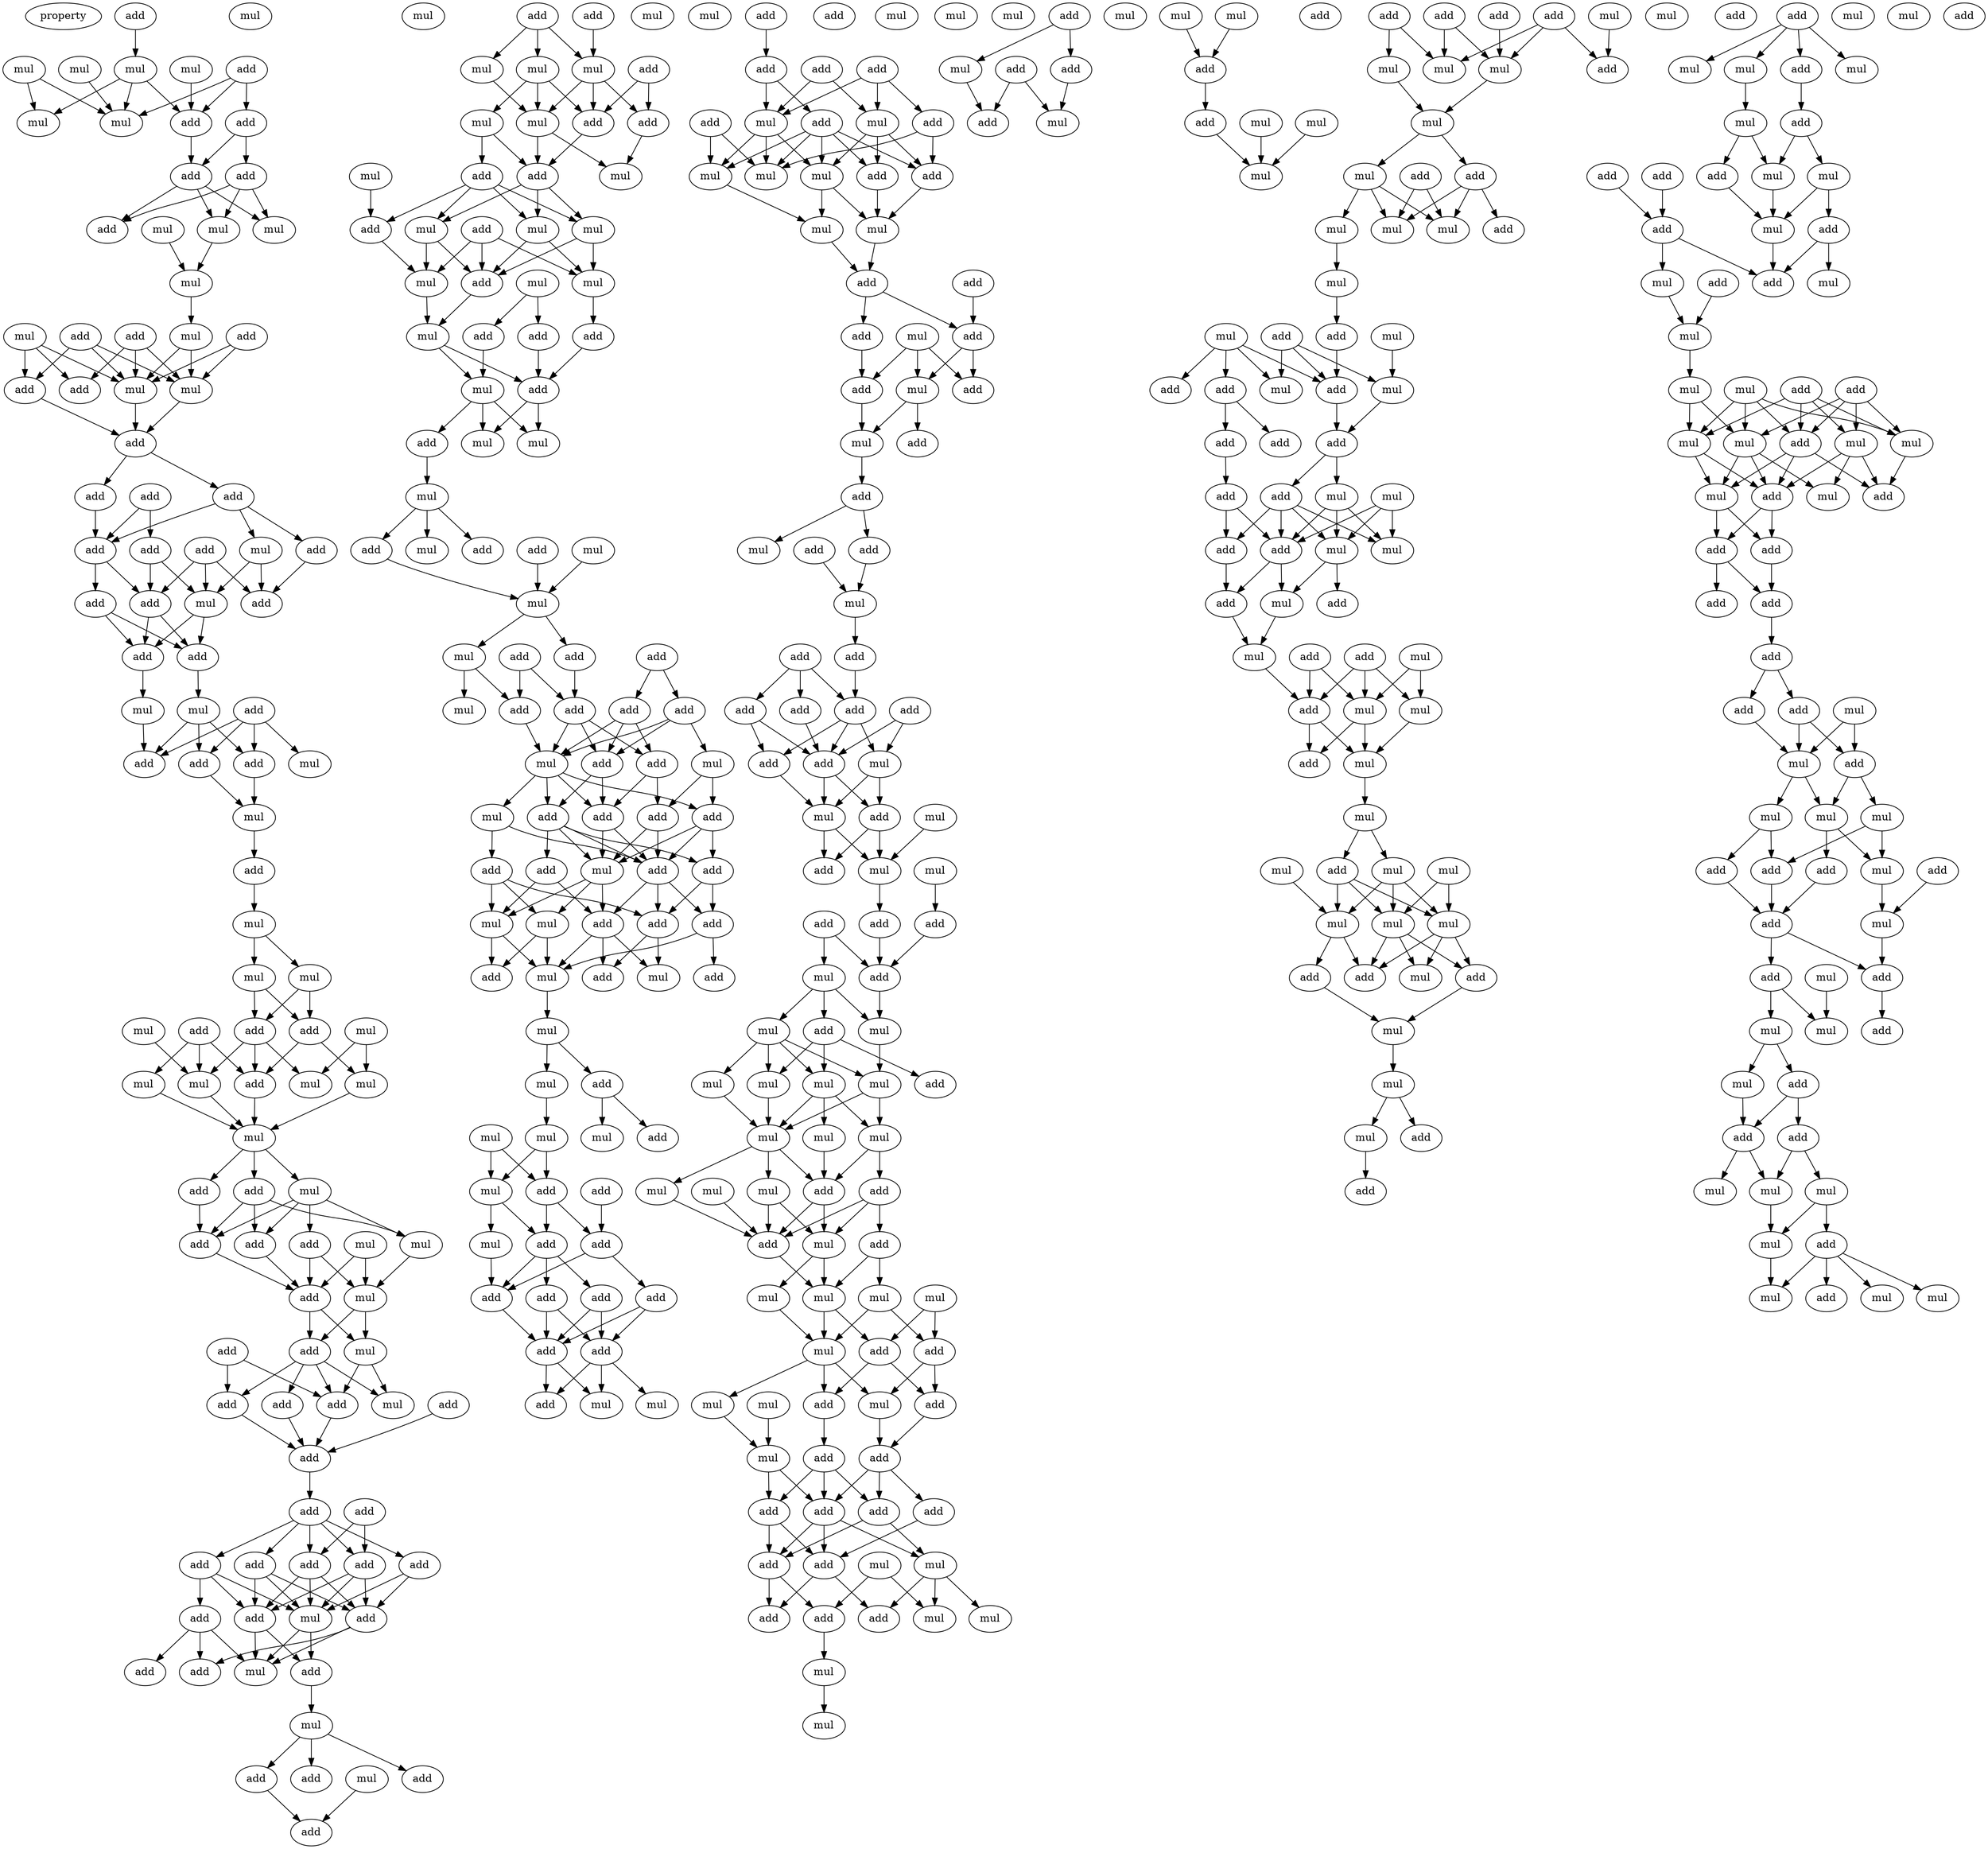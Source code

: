 digraph {
    node [fontcolor=black]
    property [mul=2,lf=1.5]
    0 [ label = add ];
    1 [ label = mul ];
    2 [ label = mul ];
    3 [ label = mul ];
    4 [ label = mul ];
    5 [ label = add ];
    6 [ label = mul ];
    7 [ label = mul ];
    8 [ label = add ];
    9 [ label = add ];
    10 [ label = add ];
    11 [ label = add ];
    12 [ label = mul ];
    13 [ label = mul ];
    14 [ label = mul ];
    15 [ label = add ];
    16 [ label = mul ];
    17 [ label = mul ];
    18 [ label = add ];
    19 [ label = add ];
    20 [ label = add ];
    21 [ label = mul ];
    22 [ label = mul ];
    23 [ label = add ];
    24 [ label = add ];
    25 [ label = mul ];
    26 [ label = mul ];
    27 [ label = add ];
    28 [ label = add ];
    29 [ label = add ];
    30 [ label = add ];
    31 [ label = add ];
    32 [ label = add ];
    33 [ label = mul ];
    34 [ label = add ];
    35 [ label = add ];
    36 [ label = add ];
    37 [ label = add ];
    38 [ label = mul ];
    39 [ label = add ];
    40 [ label = add ];
    41 [ label = add ];
    42 [ label = mul ];
    43 [ label = add ];
    44 [ label = mul ];
    45 [ label = add ];
    46 [ label = add ];
    47 [ label = add ];
    48 [ label = mul ];
    49 [ label = mul ];
    50 [ label = add ];
    51 [ label = mul ];
    52 [ label = mul ];
    53 [ label = mul ];
    54 [ label = add ];
    55 [ label = add ];
    56 [ label = mul ];
    57 [ label = add ];
    58 [ label = mul ];
    59 [ label = mul ];
    60 [ label = mul ];
    61 [ label = mul ];
    62 [ label = add ];
    63 [ label = mul ];
    64 [ label = mul ];
    65 [ label = mul ];
    66 [ label = add ];
    67 [ label = add ];
    68 [ label = mul ];
    69 [ label = add ];
    70 [ label = add ];
    71 [ label = add ];
    72 [ label = mul ];
    73 [ label = mul ];
    74 [ label = add ];
    75 [ label = mul ];
    76 [ label = add ];
    77 [ label = add ];
    78 [ label = add ];
    79 [ label = mul ];
    80 [ label = add ];
    81 [ label = add ];
    82 [ label = add ];
    83 [ label = add ];
    84 [ label = add ];
    85 [ label = add ];
    86 [ label = add ];
    87 [ label = add ];
    88 [ label = add ];
    89 [ label = add ];
    90 [ label = add ];
    91 [ label = add ];
    92 [ label = mul ];
    93 [ label = add ];
    94 [ label = add ];
    95 [ label = add ];
    96 [ label = mul ];
    97 [ label = add ];
    98 [ label = add ];
    99 [ label = mul ];
    100 [ label = add ];
    101 [ label = mul ];
    102 [ label = add ];
    103 [ label = mul ];
    104 [ label = add ];
    105 [ label = add ];
    106 [ label = add ];
    107 [ label = add ];
    108 [ label = add ];
    109 [ label = mul ];
    110 [ label = mul ];
    111 [ label = mul ];
    112 [ label = mul ];
    113 [ label = add ];
    114 [ label = mul ];
    115 [ label = mul ];
    116 [ label = add ];
    117 [ label = add ];
    118 [ label = mul ];
    119 [ label = add ];
    120 [ label = mul ];
    121 [ label = mul ];
    122 [ label = add ];
    123 [ label = mul ];
    124 [ label = add ];
    125 [ label = mul ];
    126 [ label = mul ];
    127 [ label = mul ];
    128 [ label = mul ];
    129 [ label = add ];
    130 [ label = add ];
    131 [ label = mul ];
    132 [ label = add ];
    133 [ label = add ];
    134 [ label = mul ];
    135 [ label = add ];
    136 [ label = mul ];
    137 [ label = mul ];
    138 [ label = add ];
    139 [ label = mul ];
    140 [ label = mul ];
    141 [ label = add ];
    142 [ label = mul ];
    143 [ label = add ];
    144 [ label = add ];
    145 [ label = mul ];
    146 [ label = mul ];
    147 [ label = add ];
    148 [ label = add ];
    149 [ label = add ];
    150 [ label = add ];
    151 [ label = add ];
    152 [ label = add ];
    153 [ label = add ];
    154 [ label = mul ];
    155 [ label = add ];
    156 [ label = mul ];
    157 [ label = mul ];
    158 [ label = add ];
    159 [ label = mul ];
    160 [ label = add ];
    161 [ label = add ];
    162 [ label = add ];
    163 [ label = add ];
    164 [ label = mul ];
    165 [ label = add ];
    166 [ label = add ];
    167 [ label = add ];
    168 [ label = add ];
    169 [ label = add ];
    170 [ label = add ];
    171 [ label = mul ];
    172 [ label = add ];
    173 [ label = mul ];
    174 [ label = mul ];
    175 [ label = mul ];
    176 [ label = add ];
    177 [ label = add ];
    178 [ label = add ];
    179 [ label = mul ];
    180 [ label = mul ];
    181 [ label = add ];
    182 [ label = mul ];
    183 [ label = mul ];
    184 [ label = mul ];
    185 [ label = mul ];
    186 [ label = add ];
    187 [ label = add ];
    188 [ label = add ];
    189 [ label = mul ];
    190 [ label = add ];
    191 [ label = add ];
    192 [ label = mul ];
    193 [ label = add ];
    194 [ label = add ];
    195 [ label = add ];
    196 [ label = add ];
    197 [ label = add ];
    198 [ label = add ];
    199 [ label = mul ];
    200 [ label = add ];
    201 [ label = mul ];
    202 [ label = add ];
    203 [ label = add ];
    204 [ label = add ];
    205 [ label = add ];
    206 [ label = add ];
    207 [ label = mul ];
    208 [ label = add ];
    209 [ label = add ];
    210 [ label = mul ];
    211 [ label = mul ];
    212 [ label = add ];
    213 [ label = add ];
    214 [ label = mul ];
    215 [ label = mul ];
    216 [ label = mul ];
    217 [ label = mul ];
    218 [ label = add ];
    219 [ label = add ];
    220 [ label = add ];
    221 [ label = add ];
    222 [ label = add ];
    223 [ label = mul ];
    224 [ label = add ];
    225 [ label = mul ];
    226 [ label = add ];
    227 [ label = mul ];
    228 [ label = mul ];
    229 [ label = add ];
    230 [ label = add ];
    231 [ label = mul ];
    232 [ label = mul ];
    233 [ label = mul ];
    234 [ label = add ];
    235 [ label = add ];
    236 [ label = mul ];
    237 [ label = add ];
    238 [ label = add ];
    239 [ label = add ];
    240 [ label = add ];
    241 [ label = add ];
    242 [ label = add ];
    243 [ label = mul ];
    244 [ label = add ];
    245 [ label = add ];
    246 [ label = mul ];
    247 [ label = add ];
    248 [ label = mul ];
    249 [ label = mul ];
    250 [ label = add ];
    251 [ label = mul ];
    252 [ label = add ];
    253 [ label = add ];
    254 [ label = add ];
    255 [ label = mul ];
    256 [ label = add ];
    257 [ label = add ];
    258 [ label = mul ];
    259 [ label = mul ];
    260 [ label = mul ];
    261 [ label = mul ];
    262 [ label = mul ];
    263 [ label = add ];
    264 [ label = mul ];
    265 [ label = mul ];
    266 [ label = mul ];
    267 [ label = mul ];
    268 [ label = add ];
    269 [ label = mul ];
    270 [ label = mul ];
    271 [ label = add ];
    272 [ label = mul ];
    273 [ label = add ];
    274 [ label = mul ];
    275 [ label = add ];
    276 [ label = mul ];
    277 [ label = mul ];
    278 [ label = mul ];
    279 [ label = mul ];
    280 [ label = add ];
    281 [ label = add ];
    282 [ label = mul ];
    283 [ label = add ];
    284 [ label = mul ];
    285 [ label = add ];
    286 [ label = mul ];
    287 [ label = mul ];
    288 [ label = mul ];
    289 [ label = add ];
    290 [ label = add ];
    291 [ label = add ];
    292 [ label = add ];
    293 [ label = add ];
    294 [ label = add ];
    295 [ label = add ];
    296 [ label = mul ];
    297 [ label = mul ];
    298 [ label = add ];
    299 [ label = mul ];
    300 [ label = add ];
    301 [ label = mul ];
    302 [ label = add ];
    303 [ label = add ];
    304 [ label = add ];
    305 [ label = mul ];
    306 [ label = mul ];
    307 [ label = mul ];
    308 [ label = add ];
    309 [ label = mul ];
    310 [ label = add ];
    311 [ label = add ];
    312 [ label = mul ];
    313 [ label = mul ];
    314 [ label = mul ];
    315 [ label = add ];
    316 [ label = add ];
    317 [ label = add ];
    318 [ label = mul ];
    319 [ label = mul ];
    320 [ label = mul ];
    321 [ label = add ];
    322 [ label = add ];
    323 [ label = mul ];
    324 [ label = add ];
    325 [ label = add ];
    326 [ label = mul ];
    327 [ label = mul ];
    328 [ label = mul ];
    329 [ label = add ];
    330 [ label = mul ];
    331 [ label = add ];
    332 [ label = add ];
    333 [ label = mul ];
    334 [ label = add ];
    335 [ label = mul ];
    336 [ label = mul ];
    337 [ label = mul ];
    338 [ label = mul ];
    339 [ label = mul ];
    340 [ label = mul ];
    341 [ label = add ];
    342 [ label = add ];
    343 [ label = mul ];
    344 [ label = add ];
    345 [ label = mul ];
    346 [ label = add ];
    347 [ label = add ];
    348 [ label = mul ];
    349 [ label = add ];
    350 [ label = add ];
    351 [ label = add ];
    352 [ label = mul ];
    353 [ label = add ];
    354 [ label = mul ];
    355 [ label = add ];
    356 [ label = add ];
    357 [ label = add ];
    358 [ label = mul ];
    359 [ label = mul ];
    360 [ label = add ];
    361 [ label = add ];
    362 [ label = mul ];
    363 [ label = mul ];
    364 [ label = mul ];
    365 [ label = add ];
    366 [ label = add ];
    367 [ label = mul ];
    368 [ label = mul ];
    369 [ label = add ];
    370 [ label = mul ];
    371 [ label = add ];
    372 [ label = mul ];
    373 [ label = mul ];
    374 [ label = mul ];
    375 [ label = mul ];
    376 [ label = add ];
    377 [ label = mul ];
    378 [ label = mul ];
    379 [ label = mul ];
    380 [ label = add ];
    381 [ label = add ];
    382 [ label = add ];
    383 [ label = mul ];
    384 [ label = mul ];
    385 [ label = mul ];
    386 [ label = add ];
    387 [ label = mul ];
    388 [ label = add ];
    389 [ label = add ];
    390 [ label = add ];
    391 [ label = mul ];
    392 [ label = add ];
    393 [ label = mul ];
    394 [ label = mul ];
    395 [ label = mul ];
    396 [ label = add ];
    397 [ label = mul ];
    398 [ label = add ];
    399 [ label = add ];
    400 [ label = mul ];
    401 [ label = add ];
    402 [ label = add ];
    403 [ label = mul ];
    404 [ label = add ];
    405 [ label = mul ];
    406 [ label = add ];
    407 [ label = add ];
    408 [ label = mul ];
    409 [ label = mul ];
    410 [ label = mul ];
    411 [ label = add ];
    412 [ label = add ];
    413 [ label = mul ];
    414 [ label = mul ];
    415 [ label = mul ];
    416 [ label = mul ];
    417 [ label = add ];
    418 [ label = mul ];
    419 [ label = mul ];
    420 [ label = mul ];
    421 [ label = mul ];
    422 [ label = add ];
    423 [ label = add ];
    424 [ label = add ];
    425 [ label = add ];
    426 [ label = add ];
    427 [ label = add ];
    428 [ label = add ];
    429 [ label = add ];
    430 [ label = add ];
    431 [ label = mul ];
    432 [ label = mul ];
    433 [ label = mul ];
    434 [ label = add ];
    435 [ label = mul ];
    436 [ label = mul ];
    437 [ label = mul ];
    438 [ label = add ];
    439 [ label = add ];
    440 [ label = add ];
    441 [ label = mul ];
    442 [ label = add ];
    443 [ label = mul ];
    444 [ label = add ];
    445 [ label = mul ];
    446 [ label = add ];
    447 [ label = add ];
    448 [ label = add ];
    449 [ label = mul ];
    450 [ label = mul ];
    451 [ label = mul ];
    452 [ label = add ];
    453 [ label = add ];
    454 [ label = add ];
    455 [ label = add ];
    456 [ label = mul ];
    457 [ label = mul ];
    458 [ label = mul ];
    459 [ label = add ];
    460 [ label = mul ];
    461 [ label = mul ];
    462 [ label = add ];
    463 [ label = mul ];
    464 [ label = mul ];
    0 -> 1 [ name = 0 ];
    1 -> 6 [ name = 1 ];
    1 -> 7 [ name = 2 ];
    1 -> 8 [ name = 3 ];
    2 -> 7 [ name = 4 ];
    3 -> 6 [ name = 5 ];
    3 -> 7 [ name = 6 ];
    4 -> 8 [ name = 7 ];
    5 -> 7 [ name = 8 ];
    5 -> 8 [ name = 9 ];
    5 -> 9 [ name = 10 ];
    8 -> 10 [ name = 11 ];
    9 -> 10 [ name = 12 ];
    9 -> 11 [ name = 13 ];
    10 -> 13 [ name = 14 ];
    10 -> 14 [ name = 15 ];
    10 -> 15 [ name = 16 ];
    11 -> 13 [ name = 17 ];
    11 -> 14 [ name = 18 ];
    11 -> 15 [ name = 19 ];
    12 -> 17 [ name = 20 ];
    14 -> 17 [ name = 21 ];
    17 -> 21 [ name = 22 ];
    18 -> 23 [ name = 23 ];
    18 -> 25 [ name = 24 ];
    18 -> 26 [ name = 25 ];
    19 -> 25 [ name = 26 ];
    19 -> 26 [ name = 27 ];
    20 -> 24 [ name = 28 ];
    20 -> 25 [ name = 29 ];
    20 -> 26 [ name = 30 ];
    21 -> 25 [ name = 31 ];
    21 -> 26 [ name = 32 ];
    22 -> 23 [ name = 33 ];
    22 -> 24 [ name = 34 ];
    22 -> 25 [ name = 35 ];
    24 -> 27 [ name = 36 ];
    25 -> 27 [ name = 37 ];
    26 -> 27 [ name = 38 ];
    27 -> 28 [ name = 39 ];
    27 -> 30 [ name = 40 ];
    28 -> 32 [ name = 41 ];
    28 -> 33 [ name = 42 ];
    28 -> 35 [ name = 43 ];
    29 -> 31 [ name = 44 ];
    29 -> 32 [ name = 45 ];
    30 -> 32 [ name = 46 ];
    31 -> 38 [ name = 47 ];
    31 -> 39 [ name = 48 ];
    32 -> 36 [ name = 49 ];
    32 -> 39 [ name = 50 ];
    33 -> 37 [ name = 51 ];
    33 -> 38 [ name = 52 ];
    34 -> 37 [ name = 53 ];
    34 -> 38 [ name = 54 ];
    34 -> 39 [ name = 55 ];
    35 -> 37 [ name = 56 ];
    36 -> 40 [ name = 57 ];
    36 -> 41 [ name = 58 ];
    38 -> 40 [ name = 59 ];
    38 -> 41 [ name = 60 ];
    39 -> 40 [ name = 61 ];
    39 -> 41 [ name = 62 ];
    40 -> 44 [ name = 63 ];
    41 -> 42 [ name = 64 ];
    42 -> 45 [ name = 65 ];
    43 -> 45 [ name = 66 ];
    43 -> 46 [ name = 67 ];
    43 -> 47 [ name = 68 ];
    43 -> 48 [ name = 69 ];
    44 -> 45 [ name = 70 ];
    44 -> 46 [ name = 71 ];
    44 -> 47 [ name = 72 ];
    46 -> 49 [ name = 73 ];
    47 -> 49 [ name = 74 ];
    49 -> 50 [ name = 75 ];
    50 -> 51 [ name = 76 ];
    51 -> 52 [ name = 77 ];
    51 -> 53 [ name = 78 ];
    52 -> 54 [ name = 79 ];
    52 -> 55 [ name = 80 ];
    53 -> 54 [ name = 81 ];
    53 -> 55 [ name = 82 ];
    54 -> 60 [ name = 83 ];
    54 -> 62 [ name = 84 ];
    55 -> 59 [ name = 85 ];
    55 -> 62 [ name = 86 ];
    55 -> 63 [ name = 87 ];
    56 -> 59 [ name = 88 ];
    57 -> 59 [ name = 89 ];
    57 -> 61 [ name = 90 ];
    57 -> 62 [ name = 91 ];
    58 -> 60 [ name = 92 ];
    58 -> 63 [ name = 93 ];
    59 -> 64 [ name = 94 ];
    60 -> 64 [ name = 95 ];
    61 -> 64 [ name = 96 ];
    62 -> 64 [ name = 97 ];
    64 -> 65 [ name = 98 ];
    64 -> 66 [ name = 99 ];
    64 -> 67 [ name = 100 ];
    65 -> 69 [ name = 101 ];
    65 -> 70 [ name = 102 ];
    65 -> 71 [ name = 103 ];
    65 -> 72 [ name = 104 ];
    66 -> 69 [ name = 105 ];
    66 -> 71 [ name = 106 ];
    66 -> 72 [ name = 107 ];
    67 -> 71 [ name = 108 ];
    68 -> 73 [ name = 109 ];
    68 -> 74 [ name = 110 ];
    69 -> 74 [ name = 111 ];
    70 -> 73 [ name = 112 ];
    70 -> 74 [ name = 113 ];
    71 -> 74 [ name = 114 ];
    72 -> 73 [ name = 115 ];
    73 -> 75 [ name = 116 ];
    73 -> 76 [ name = 117 ];
    74 -> 75 [ name = 118 ];
    74 -> 76 [ name = 119 ];
    75 -> 79 [ name = 120 ];
    75 -> 81 [ name = 121 ];
    76 -> 79 [ name = 122 ];
    76 -> 80 [ name = 123 ];
    76 -> 81 [ name = 124 ];
    76 -> 82 [ name = 125 ];
    77 -> 81 [ name = 126 ];
    77 -> 82 [ name = 127 ];
    78 -> 83 [ name = 128 ];
    80 -> 83 [ name = 129 ];
    81 -> 83 [ name = 130 ];
    82 -> 83 [ name = 131 ];
    83 -> 84 [ name = 132 ];
    84 -> 86 [ name = 133 ];
    84 -> 87 [ name = 134 ];
    84 -> 88 [ name = 135 ];
    84 -> 89 [ name = 136 ];
    84 -> 90 [ name = 137 ];
    85 -> 86 [ name = 138 ];
    85 -> 89 [ name = 139 ];
    86 -> 92 [ name = 140 ];
    86 -> 93 [ name = 141 ];
    86 -> 94 [ name = 142 ];
    87 -> 91 [ name = 143 ];
    87 -> 92 [ name = 144 ];
    87 -> 93 [ name = 145 ];
    88 -> 92 [ name = 146 ];
    88 -> 94 [ name = 147 ];
    89 -> 92 [ name = 148 ];
    89 -> 93 [ name = 149 ];
    89 -> 94 [ name = 150 ];
    90 -> 92 [ name = 151 ];
    90 -> 93 [ name = 152 ];
    90 -> 94 [ name = 153 ];
    91 -> 95 [ name = 154 ];
    91 -> 96 [ name = 155 ];
    91 -> 97 [ name = 156 ];
    92 -> 96 [ name = 157 ];
    92 -> 98 [ name = 158 ];
    93 -> 96 [ name = 159 ];
    93 -> 98 [ name = 160 ];
    94 -> 95 [ name = 161 ];
    94 -> 96 [ name = 162 ];
    98 -> 99 [ name = 163 ];
    99 -> 100 [ name = 164 ];
    99 -> 102 [ name = 165 ];
    99 -> 104 [ name = 166 ];
    101 -> 105 [ name = 167 ];
    104 -> 105 [ name = 168 ];
    106 -> 109 [ name = 169 ];
    106 -> 110 [ name = 170 ];
    106 -> 112 [ name = 171 ];
    107 -> 110 [ name = 172 ];
    108 -> 113 [ name = 173 ];
    108 -> 116 [ name = 174 ];
    109 -> 114 [ name = 175 ];
    110 -> 113 [ name = 176 ];
    110 -> 114 [ name = 177 ];
    110 -> 116 [ name = 178 ];
    112 -> 114 [ name = 179 ];
    112 -> 115 [ name = 180 ];
    112 -> 116 [ name = 181 ];
    113 -> 120 [ name = 182 ];
    114 -> 119 [ name = 183 ];
    114 -> 120 [ name = 184 ];
    115 -> 117 [ name = 185 ];
    115 -> 119 [ name = 186 ];
    116 -> 119 [ name = 187 ];
    117 -> 121 [ name = 188 ];
    117 -> 122 [ name = 189 ];
    117 -> 123 [ name = 190 ];
    117 -> 125 [ name = 191 ];
    118 -> 122 [ name = 192 ];
    119 -> 121 [ name = 193 ];
    119 -> 123 [ name = 194 ];
    119 -> 125 [ name = 195 ];
    121 -> 127 [ name = 196 ];
    121 -> 129 [ name = 197 ];
    122 -> 128 [ name = 198 ];
    123 -> 128 [ name = 199 ];
    123 -> 129 [ name = 200 ];
    124 -> 127 [ name = 201 ];
    124 -> 128 [ name = 202 ];
    124 -> 129 [ name = 203 ];
    125 -> 127 [ name = 204 ];
    125 -> 129 [ name = 205 ];
    126 -> 130 [ name = 206 ];
    126 -> 133 [ name = 207 ];
    127 -> 132 [ name = 208 ];
    128 -> 131 [ name = 209 ];
    129 -> 131 [ name = 210 ];
    130 -> 134 [ name = 211 ];
    131 -> 134 [ name = 212 ];
    131 -> 135 [ name = 213 ];
    132 -> 135 [ name = 214 ];
    133 -> 135 [ name = 215 ];
    134 -> 136 [ name = 216 ];
    134 -> 137 [ name = 217 ];
    134 -> 138 [ name = 218 ];
    135 -> 136 [ name = 219 ];
    135 -> 137 [ name = 220 ];
    138 -> 139 [ name = 221 ];
    139 -> 141 [ name = 222 ];
    139 -> 142 [ name = 223 ];
    139 -> 144 [ name = 224 ];
    140 -> 145 [ name = 225 ];
    143 -> 145 [ name = 226 ];
    144 -> 145 [ name = 227 ];
    145 -> 146 [ name = 228 ];
    145 -> 148 [ name = 229 ];
    146 -> 150 [ name = 230 ];
    146 -> 154 [ name = 231 ];
    147 -> 150 [ name = 232 ];
    147 -> 152 [ name = 233 ];
    148 -> 152 [ name = 234 ];
    149 -> 151 [ name = 235 ];
    149 -> 153 [ name = 236 ];
    150 -> 156 [ name = 237 ];
    151 -> 156 [ name = 238 ];
    151 -> 157 [ name = 239 ];
    151 -> 158 [ name = 240 ];
    152 -> 155 [ name = 241 ];
    152 -> 156 [ name = 242 ];
    152 -> 158 [ name = 243 ];
    153 -> 155 [ name = 244 ];
    153 -> 156 [ name = 245 ];
    153 -> 158 [ name = 246 ];
    155 -> 160 [ name = 247 ];
    155 -> 161 [ name = 248 ];
    156 -> 159 [ name = 249 ];
    156 -> 160 [ name = 250 ];
    156 -> 162 [ name = 251 ];
    156 -> 163 [ name = 252 ];
    157 -> 161 [ name = 253 ];
    157 -> 163 [ name = 254 ];
    158 -> 160 [ name = 255 ];
    158 -> 162 [ name = 256 ];
    159 -> 165 [ name = 257 ];
    159 -> 166 [ name = 258 ];
    160 -> 164 [ name = 259 ];
    160 -> 166 [ name = 260 ];
    161 -> 164 [ name = 261 ];
    161 -> 166 [ name = 262 ];
    162 -> 164 [ name = 263 ];
    162 -> 166 [ name = 264 ];
    162 -> 167 [ name = 265 ];
    162 -> 168 [ name = 266 ];
    163 -> 164 [ name = 267 ];
    163 -> 166 [ name = 268 ];
    163 -> 168 [ name = 269 ];
    164 -> 170 [ name = 270 ];
    164 -> 171 [ name = 271 ];
    164 -> 173 [ name = 272 ];
    165 -> 171 [ name = 273 ];
    165 -> 172 [ name = 274 ];
    165 -> 173 [ name = 275 ];
    166 -> 169 [ name = 276 ];
    166 -> 170 [ name = 277 ];
    166 -> 172 [ name = 278 ];
    167 -> 170 [ name = 279 ];
    167 -> 171 [ name = 280 ];
    168 -> 169 [ name = 281 ];
    168 -> 172 [ name = 282 ];
    169 -> 175 [ name = 283 ];
    169 -> 178 [ name = 284 ];
    170 -> 174 [ name = 285 ];
    170 -> 175 [ name = 286 ];
    170 -> 176 [ name = 287 ];
    171 -> 175 [ name = 288 ];
    171 -> 177 [ name = 289 ];
    172 -> 174 [ name = 290 ];
    172 -> 176 [ name = 291 ];
    173 -> 175 [ name = 292 ];
    173 -> 177 [ name = 293 ];
    175 -> 179 [ name = 294 ];
    179 -> 180 [ name = 295 ];
    179 -> 181 [ name = 296 ];
    180 -> 182 [ name = 297 ];
    181 -> 183 [ name = 298 ];
    181 -> 186 [ name = 299 ];
    182 -> 188 [ name = 300 ];
    182 -> 189 [ name = 301 ];
    185 -> 188 [ name = 302 ];
    185 -> 189 [ name = 303 ];
    187 -> 191 [ name = 304 ];
    188 -> 190 [ name = 305 ];
    188 -> 191 [ name = 306 ];
    189 -> 190 [ name = 307 ];
    189 -> 192 [ name = 308 ];
    190 -> 193 [ name = 309 ];
    190 -> 194 [ name = 310 ];
    190 -> 196 [ name = 311 ];
    191 -> 194 [ name = 312 ];
    191 -> 195 [ name = 313 ];
    192 -> 194 [ name = 314 ];
    193 -> 197 [ name = 315 ];
    193 -> 198 [ name = 316 ];
    194 -> 198 [ name = 317 ];
    195 -> 197 [ name = 318 ];
    195 -> 198 [ name = 319 ];
    196 -> 197 [ name = 320 ];
    196 -> 198 [ name = 321 ];
    197 -> 199 [ name = 322 ];
    197 -> 200 [ name = 323 ];
    197 -> 201 [ name = 324 ];
    198 -> 200 [ name = 325 ];
    198 -> 201 [ name = 326 ];
    202 -> 203 [ name = 327 ];
    203 -> 207 [ name = 328 ];
    203 -> 208 [ name = 329 ];
    204 -> 207 [ name = 330 ];
    204 -> 209 [ name = 331 ];
    204 -> 210 [ name = 332 ];
    205 -> 207 [ name = 333 ];
    205 -> 210 [ name = 334 ];
    206 -> 214 [ name = 335 ];
    206 -> 215 [ name = 336 ];
    207 -> 211 [ name = 337 ];
    207 -> 214 [ name = 338 ];
    207 -> 215 [ name = 339 ];
    208 -> 211 [ name = 340 ];
    208 -> 212 [ name = 341 ];
    208 -> 213 [ name = 342 ];
    208 -> 214 [ name = 343 ];
    208 -> 215 [ name = 344 ];
    209 -> 213 [ name = 345 ];
    209 -> 214 [ name = 346 ];
    210 -> 211 [ name = 347 ];
    210 -> 212 [ name = 348 ];
    210 -> 213 [ name = 349 ];
    211 -> 216 [ name = 350 ];
    211 -> 217 [ name = 351 ];
    212 -> 217 [ name = 352 ];
    213 -> 217 [ name = 353 ];
    215 -> 216 [ name = 354 ];
    216 -> 218 [ name = 355 ];
    217 -> 218 [ name = 356 ];
    218 -> 221 [ name = 357 ];
    218 -> 222 [ name = 358 ];
    220 -> 222 [ name = 359 ];
    221 -> 224 [ name = 360 ];
    222 -> 226 [ name = 361 ];
    222 -> 227 [ name = 362 ];
    223 -> 224 [ name = 363 ];
    223 -> 226 [ name = 364 ];
    223 -> 227 [ name = 365 ];
    224 -> 228 [ name = 366 ];
    227 -> 228 [ name = 367 ];
    227 -> 229 [ name = 368 ];
    228 -> 230 [ name = 369 ];
    230 -> 232 [ name = 370 ];
    230 -> 234 [ name = 371 ];
    234 -> 236 [ name = 372 ];
    235 -> 236 [ name = 373 ];
    236 -> 238 [ name = 374 ];
    237 -> 239 [ name = 375 ];
    237 -> 241 [ name = 376 ];
    237 -> 242 [ name = 377 ];
    238 -> 241 [ name = 378 ];
    239 -> 245 [ name = 379 ];
    240 -> 243 [ name = 380 ];
    240 -> 245 [ name = 381 ];
    241 -> 243 [ name = 382 ];
    241 -> 244 [ name = 383 ];
    241 -> 245 [ name = 384 ];
    242 -> 244 [ name = 385 ];
    242 -> 245 [ name = 386 ];
    243 -> 246 [ name = 387 ];
    243 -> 247 [ name = 388 ];
    244 -> 246 [ name = 389 ];
    245 -> 246 [ name = 390 ];
    245 -> 247 [ name = 391 ];
    246 -> 250 [ name = 392 ];
    246 -> 251 [ name = 393 ];
    247 -> 250 [ name = 394 ];
    247 -> 251 [ name = 395 ];
    248 -> 251 [ name = 396 ];
    249 -> 252 [ name = 397 ];
    251 -> 253 [ name = 398 ];
    252 -> 256 [ name = 399 ];
    253 -> 256 [ name = 400 ];
    254 -> 255 [ name = 401 ];
    254 -> 256 [ name = 402 ];
    255 -> 257 [ name = 403 ];
    255 -> 258 [ name = 404 ];
    255 -> 259 [ name = 405 ];
    256 -> 258 [ name = 406 ];
    257 -> 260 [ name = 407 ];
    257 -> 263 [ name = 408 ];
    257 -> 264 [ name = 409 ];
    258 -> 261 [ name = 410 ];
    259 -> 260 [ name = 411 ];
    259 -> 261 [ name = 412 ];
    259 -> 262 [ name = 413 ];
    259 -> 264 [ name = 414 ];
    260 -> 266 [ name = 415 ];
    261 -> 266 [ name = 416 ];
    261 -> 267 [ name = 417 ];
    262 -> 266 [ name = 418 ];
    264 -> 265 [ name = 419 ];
    264 -> 266 [ name = 420 ];
    264 -> 267 [ name = 421 ];
    265 -> 271 [ name = 422 ];
    266 -> 269 [ name = 423 ];
    266 -> 270 [ name = 424 ];
    266 -> 271 [ name = 425 ];
    267 -> 268 [ name = 426 ];
    267 -> 271 [ name = 427 ];
    268 -> 273 [ name = 428 ];
    268 -> 274 [ name = 429 ];
    268 -> 275 [ name = 430 ];
    269 -> 274 [ name = 431 ];
    269 -> 275 [ name = 432 ];
    270 -> 275 [ name = 433 ];
    271 -> 274 [ name = 434 ];
    271 -> 275 [ name = 435 ];
    272 -> 275 [ name = 436 ];
    273 -> 278 [ name = 437 ];
    273 -> 279 [ name = 438 ];
    274 -> 277 [ name = 439 ];
    274 -> 278 [ name = 440 ];
    275 -> 278 [ name = 441 ];
    276 -> 280 [ name = 442 ];
    276 -> 281 [ name = 443 ];
    277 -> 282 [ name = 444 ];
    278 -> 281 [ name = 445 ];
    278 -> 282 [ name = 446 ];
    279 -> 280 [ name = 447 ];
    279 -> 282 [ name = 448 ];
    280 -> 285 [ name = 449 ];
    280 -> 287 [ name = 450 ];
    281 -> 283 [ name = 451 ];
    281 -> 285 [ name = 452 ];
    282 -> 283 [ name = 453 ];
    282 -> 286 [ name = 454 ];
    282 -> 287 [ name = 455 ];
    283 -> 289 [ name = 456 ];
    284 -> 288 [ name = 457 ];
    285 -> 290 [ name = 458 ];
    286 -> 288 [ name = 459 ];
    287 -> 290 [ name = 460 ];
    288 -> 292 [ name = 461 ];
    288 -> 294 [ name = 462 ];
    289 -> 291 [ name = 463 ];
    289 -> 292 [ name = 464 ];
    289 -> 294 [ name = 465 ];
    290 -> 291 [ name = 466 ];
    290 -> 292 [ name = 467 ];
    290 -> 293 [ name = 468 ];
    291 -> 295 [ name = 469 ];
    291 -> 297 [ name = 470 ];
    292 -> 295 [ name = 471 ];
    292 -> 297 [ name = 472 ];
    292 -> 298 [ name = 473 ];
    293 -> 298 [ name = 474 ];
    294 -> 295 [ name = 475 ];
    294 -> 298 [ name = 476 ];
    295 -> 300 [ name = 477 ];
    295 -> 302 [ name = 478 ];
    296 -> 299 [ name = 479 ];
    296 -> 300 [ name = 480 ];
    297 -> 299 [ name = 481 ];
    297 -> 301 [ name = 482 ];
    297 -> 303 [ name = 483 ];
    298 -> 302 [ name = 484 ];
    298 -> 303 [ name = 485 ];
    300 -> 305 [ name = 486 ];
    304 -> 306 [ name = 487 ];
    304 -> 310 [ name = 488 ];
    305 -> 307 [ name = 489 ];
    306 -> 311 [ name = 490 ];
    308 -> 311 [ name = 491 ];
    308 -> 312 [ name = 492 ];
    310 -> 312 [ name = 493 ];
    313 -> 316 [ name = 494 ];
    314 -> 316 [ name = 495 ];
    316 -> 317 [ name = 496 ];
    317 -> 320 [ name = 497 ];
    318 -> 320 [ name = 498 ];
    319 -> 320 [ name = 499 ];
    321 -> 326 [ name = 500 ];
    321 -> 328 [ name = 501 ];
    322 -> 327 [ name = 502 ];
    323 -> 329 [ name = 503 ];
    324 -> 327 [ name = 504 ];
    324 -> 328 [ name = 505 ];
    325 -> 327 [ name = 506 ];
    325 -> 328 [ name = 507 ];
    325 -> 329 [ name = 508 ];
    326 -> 330 [ name = 509 ];
    327 -> 330 [ name = 510 ];
    330 -> 331 [ name = 511 ];
    330 -> 333 [ name = 512 ];
    331 -> 334 [ name = 513 ];
    331 -> 336 [ name = 514 ];
    331 -> 338 [ name = 515 ];
    332 -> 336 [ name = 516 ];
    332 -> 338 [ name = 517 ];
    333 -> 336 [ name = 518 ];
    333 -> 337 [ name = 519 ];
    333 -> 338 [ name = 520 ];
    337 -> 339 [ name = 521 ];
    339 -> 341 [ name = 522 ];
    340 -> 344 [ name = 523 ];
    340 -> 345 [ name = 524 ];
    340 -> 346 [ name = 525 ];
    340 -> 347 [ name = 526 ];
    341 -> 344 [ name = 527 ];
    342 -> 344 [ name = 528 ];
    342 -> 345 [ name = 529 ];
    342 -> 348 [ name = 530 ];
    343 -> 348 [ name = 531 ];
    344 -> 351 [ name = 532 ];
    346 -> 349 [ name = 533 ];
    346 -> 350 [ name = 534 ];
    348 -> 351 [ name = 535 ];
    349 -> 355 [ name = 536 ];
    351 -> 352 [ name = 537 ];
    351 -> 353 [ name = 538 ];
    352 -> 357 [ name = 539 ];
    352 -> 358 [ name = 540 ];
    352 -> 359 [ name = 541 ];
    353 -> 356 [ name = 542 ];
    353 -> 357 [ name = 543 ];
    353 -> 358 [ name = 544 ];
    353 -> 359 [ name = 545 ];
    354 -> 357 [ name = 546 ];
    354 -> 358 [ name = 547 ];
    354 -> 359 [ name = 548 ];
    355 -> 356 [ name = 549 ];
    355 -> 357 [ name = 550 ];
    356 -> 360 [ name = 551 ];
    357 -> 360 [ name = 552 ];
    357 -> 362 [ name = 553 ];
    359 -> 361 [ name = 554 ];
    359 -> 362 [ name = 555 ];
    360 -> 364 [ name = 556 ];
    362 -> 364 [ name = 557 ];
    363 -> 367 [ name = 558 ];
    363 -> 368 [ name = 559 ];
    364 -> 369 [ name = 560 ];
    365 -> 368 [ name = 561 ];
    365 -> 369 [ name = 562 ];
    366 -> 367 [ name = 563 ];
    366 -> 368 [ name = 564 ];
    366 -> 369 [ name = 565 ];
    367 -> 370 [ name = 566 ];
    368 -> 370 [ name = 567 ];
    368 -> 371 [ name = 568 ];
    369 -> 370 [ name = 569 ];
    369 -> 371 [ name = 570 ];
    370 -> 372 [ name = 571 ];
    372 -> 374 [ name = 572 ];
    372 -> 376 [ name = 573 ];
    373 -> 377 [ name = 574 ];
    374 -> 377 [ name = 575 ];
    374 -> 378 [ name = 576 ];
    374 -> 379 [ name = 577 ];
    375 -> 378 [ name = 578 ];
    375 -> 379 [ name = 579 ];
    376 -> 377 [ name = 580 ];
    376 -> 378 [ name = 581 ];
    376 -> 379 [ name = 582 ];
    377 -> 380 [ name = 583 ];
    377 -> 382 [ name = 584 ];
    378 -> 380 [ name = 585 ];
    378 -> 381 [ name = 586 ];
    378 -> 383 [ name = 587 ];
    379 -> 380 [ name = 588 ];
    379 -> 381 [ name = 589 ];
    379 -> 383 [ name = 590 ];
    381 -> 384 [ name = 591 ];
    382 -> 384 [ name = 592 ];
    384 -> 385 [ name = 593 ];
    385 -> 387 [ name = 594 ];
    385 -> 388 [ name = 595 ];
    387 -> 389 [ name = 596 ];
    390 -> 391 [ name = 597 ];
    390 -> 392 [ name = 598 ];
    390 -> 393 [ name = 599 ];
    390 -> 394 [ name = 600 ];
    392 -> 396 [ name = 601 ];
    393 -> 395 [ name = 602 ];
    395 -> 400 [ name = 603 ];
    395 -> 401 [ name = 604 ];
    396 -> 397 [ name = 605 ];
    396 -> 400 [ name = 606 ];
    397 -> 403 [ name = 607 ];
    397 -> 404 [ name = 608 ];
    398 -> 402 [ name = 609 ];
    399 -> 402 [ name = 610 ];
    400 -> 403 [ name = 611 ];
    401 -> 403 [ name = 612 ];
    402 -> 406 [ name = 613 ];
    402 -> 408 [ name = 614 ];
    403 -> 406 [ name = 615 ];
    404 -> 405 [ name = 616 ];
    404 -> 406 [ name = 617 ];
    407 -> 409 [ name = 618 ];
    408 -> 409 [ name = 619 ];
    409 -> 410 [ name = 620 ];
    410 -> 414 [ name = 621 ];
    410 -> 415 [ name = 622 ];
    411 -> 414 [ name = 623 ];
    411 -> 416 [ name = 624 ];
    411 -> 417 [ name = 625 ];
    411 -> 418 [ name = 626 ];
    412 -> 415 [ name = 627 ];
    412 -> 416 [ name = 628 ];
    412 -> 417 [ name = 629 ];
    412 -> 418 [ name = 630 ];
    413 -> 414 [ name = 631 ];
    413 -> 415 [ name = 632 ];
    413 -> 417 [ name = 633 ];
    413 -> 418 [ name = 634 ];
    414 -> 420 [ name = 635 ];
    414 -> 422 [ name = 636 ];
    415 -> 419 [ name = 637 ];
    415 -> 420 [ name = 638 ];
    415 -> 422 [ name = 639 ];
    416 -> 419 [ name = 640 ];
    416 -> 422 [ name = 641 ];
    416 -> 423 [ name = 642 ];
    417 -> 420 [ name = 643 ];
    417 -> 422 [ name = 644 ];
    417 -> 423 [ name = 645 ];
    418 -> 423 [ name = 646 ];
    420 -> 424 [ name = 647 ];
    420 -> 425 [ name = 648 ];
    422 -> 424 [ name = 649 ];
    422 -> 425 [ name = 650 ];
    424 -> 426 [ name = 651 ];
    424 -> 427 [ name = 652 ];
    425 -> 427 [ name = 653 ];
    427 -> 428 [ name = 654 ];
    428 -> 429 [ name = 655 ];
    428 -> 430 [ name = 656 ];
    429 -> 433 [ name = 657 ];
    429 -> 434 [ name = 658 ];
    430 -> 433 [ name = 659 ];
    431 -> 433 [ name = 660 ];
    431 -> 434 [ name = 661 ];
    433 -> 435 [ name = 662 ];
    433 -> 437 [ name = 663 ];
    434 -> 436 [ name = 664 ];
    434 -> 437 [ name = 665 ];
    435 -> 439 [ name = 666 ];
    435 -> 440 [ name = 667 ];
    436 -> 439 [ name = 668 ];
    436 -> 441 [ name = 669 ];
    437 -> 438 [ name = 670 ];
    437 -> 441 [ name = 671 ];
    438 -> 444 [ name = 672 ];
    439 -> 444 [ name = 673 ];
    440 -> 444 [ name = 674 ];
    441 -> 443 [ name = 675 ];
    442 -> 443 [ name = 676 ];
    443 -> 446 [ name = 677 ];
    444 -> 446 [ name = 678 ];
    444 -> 447 [ name = 679 ];
    445 -> 450 [ name = 680 ];
    446 -> 448 [ name = 681 ];
    447 -> 449 [ name = 682 ];
    447 -> 450 [ name = 683 ];
    449 -> 451 [ name = 684 ];
    449 -> 452 [ name = 685 ];
    451 -> 453 [ name = 686 ];
    452 -> 453 [ name = 687 ];
    452 -> 454 [ name = 688 ];
    453 -> 456 [ name = 689 ];
    453 -> 457 [ name = 690 ];
    454 -> 457 [ name = 691 ];
    454 -> 458 [ name = 692 ];
    457 -> 460 [ name = 693 ];
    458 -> 459 [ name = 694 ];
    458 -> 460 [ name = 695 ];
    459 -> 461 [ name = 696 ];
    459 -> 462 [ name = 697 ];
    459 -> 463 [ name = 698 ];
    459 -> 464 [ name = 699 ];
    460 -> 461 [ name = 700 ];
}

